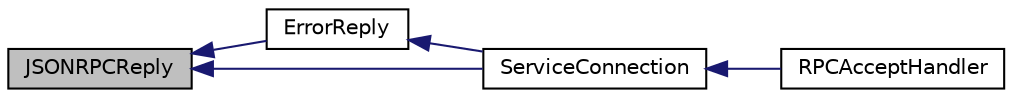 digraph "JSONRPCReply"
{
  edge [fontname="Helvetica",fontsize="10",labelfontname="Helvetica",labelfontsize="10"];
  node [fontname="Helvetica",fontsize="10",shape=record];
  rankdir="LR";
  Node108 [label="JSONRPCReply",height=0.2,width=0.4,color="black", fillcolor="grey75", style="filled", fontcolor="black"];
  Node108 -> Node109 [dir="back",color="midnightblue",fontsize="10",style="solid",fontname="Helvetica"];
  Node109 [label="ErrorReply",height=0.2,width=0.4,color="black", fillcolor="white", style="filled",URL="$d6/d76/rpcserver_8cpp.html#a01dbd901fe882171ef907f64ce31db00"];
  Node109 -> Node110 [dir="back",color="midnightblue",fontsize="10",style="solid",fontname="Helvetica"];
  Node110 [label="ServiceConnection",height=0.2,width=0.4,color="black", fillcolor="white", style="filled",URL="$d6/d76/rpcserver_8cpp.html#adda5af922ba2f27c9f6219394d3c4f4c"];
  Node110 -> Node111 [dir="back",color="midnightblue",fontsize="10",style="solid",fontname="Helvetica"];
  Node111 [label="RPCAcceptHandler",height=0.2,width=0.4,color="black", fillcolor="white", style="filled",URL="$d6/d76/rpcserver_8cpp.html#a1e6c8e04570f3b8f8a9fc49c2550f18c",tooltip="Accept and handle incoming connection. "];
  Node108 -> Node110 [dir="back",color="midnightblue",fontsize="10",style="solid",fontname="Helvetica"];
}
